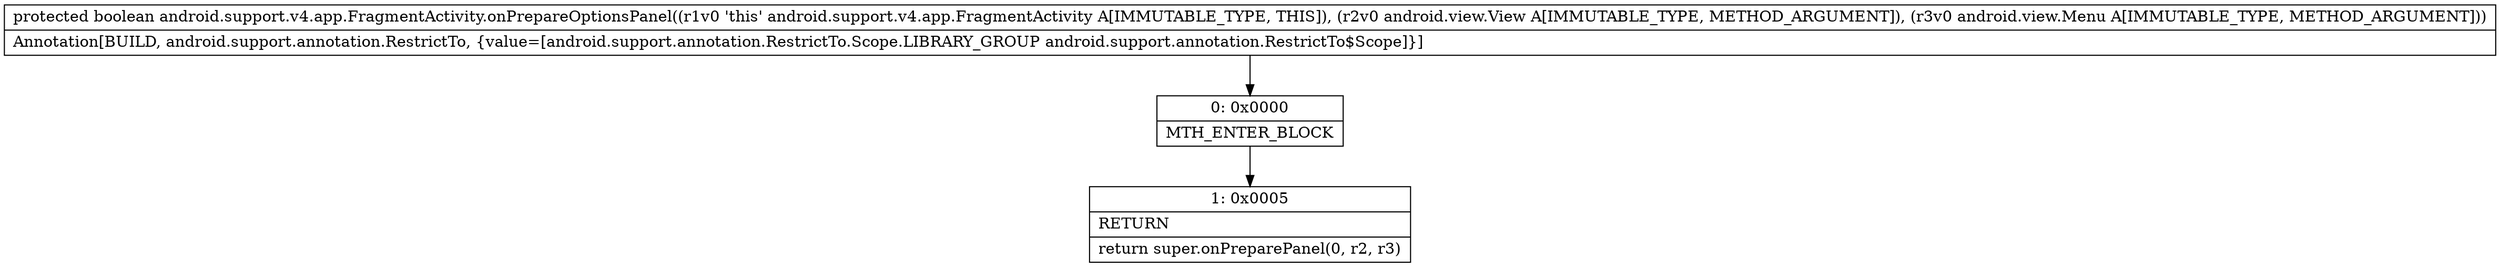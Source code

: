 digraph "CFG forandroid.support.v4.app.FragmentActivity.onPrepareOptionsPanel(Landroid\/view\/View;Landroid\/view\/Menu;)Z" {
Node_0 [shape=record,label="{0\:\ 0x0000|MTH_ENTER_BLOCK\l}"];
Node_1 [shape=record,label="{1\:\ 0x0005|RETURN\l|return super.onPreparePanel(0, r2, r3)\l}"];
MethodNode[shape=record,label="{protected boolean android.support.v4.app.FragmentActivity.onPrepareOptionsPanel((r1v0 'this' android.support.v4.app.FragmentActivity A[IMMUTABLE_TYPE, THIS]), (r2v0 android.view.View A[IMMUTABLE_TYPE, METHOD_ARGUMENT]), (r3v0 android.view.Menu A[IMMUTABLE_TYPE, METHOD_ARGUMENT]))  | Annotation[BUILD, android.support.annotation.RestrictTo, \{value=[android.support.annotation.RestrictTo.Scope.LIBRARY_GROUP android.support.annotation.RestrictTo$Scope]\}]\l}"];
MethodNode -> Node_0;
Node_0 -> Node_1;
}

